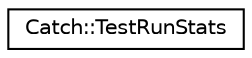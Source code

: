 digraph "Graphical Class Hierarchy"
{
  edge [fontname="Helvetica",fontsize="10",labelfontname="Helvetica",labelfontsize="10"];
  node [fontname="Helvetica",fontsize="10",shape=record];
  rankdir="LR";
  Node1 [label="Catch::TestRunStats",height=0.2,width=0.4,color="black", fillcolor="white", style="filled",URL="$d6/d27/structCatch_1_1TestRunStats.html"];
}

